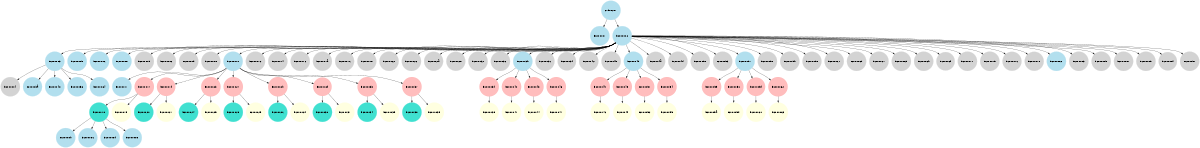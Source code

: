 digraph gpu_objects {
	rankdir=TB size="8,5"
	node [color=lightblue2 shape=circle style=filled]
	c1d00281 -> "5c000001"
	node [color=lightblue2 shape=circle style=filled]
	c1d00281 -> "5c000002"
	node [color=lightblue2 shape=circle style=filled]
	"5c000002" -> "5c000003"
	node [color=lightgrey shape=circle style=filled]
	"5c000003" -> "5c000004"
	node [color=lightblue2 shape=circle style=filled]
	"5c000003" -> "5c00003a"
	node [color=lightblue2 shape=circle style=filled]
	"5c000003" -> "5c000048"
	node [color=lightblue2 shape=circle style=filled]
	"5c000003" -> "5c000056"
	node [color=lightblue2 shape=circle style=filled]
	"5c000003" -> "5c000064"
	node [color=lightblue2 shape=circle style=filled]
	"5c000002" -> "5c000005"
	node [color=lightblue2 shape=circle style=filled]
	"5c000002" -> "5c000006"
	node [color=lightblue2 shape=circle style=filled]
	"5c000002" -> "5c000008"
	node [color=lightgrey shape=circle style=filled]
	"5c000002" -> "5c000009"
	node [color=lightgrey shape=circle style=filled]
	"5c000002" -> "5c00000c"
	node [color=lightgrey shape=circle style=filled]
	"5c000002" -> "5c00000d"
	node [color=lightgrey shape=circle style=filled]
	"5c000002" -> "5c00000e"
	node [color=lightblue2 shape=circle style=filled]
	"5c000002" -> "5c000010"
	node [color=lightblue2 shape=circle style=filled]
	"5c000010" -> "5c000011"
	node [color="#ff000042" shape=circle style=filled]
	"5c000010" -> "5c000017"
	node [color=turquoise shape=circle style=filled]
	"5c000017" -> "5c000018"
	node [color=lightblue2 shape=circle style=filled]
	"5c000018" -> "5c00008b"
	node [color=lightblue2 shape=circle style=filled]
	"5c000018" -> "5c00008c"
	node [color=lightblue2 shape=circle style=filled]
	"5c000018" -> "5c00008d"
	node [color=lightblue2 shape=circle style=filled]
	"5c000018" -> "5c00008e"
	node [color=lightyellow shape=circle style=filled]
	"5c000017" -> "5c000019"
	node [color="#ff000042" shape=circle style=filled]
	"5c000010" -> "5c00001f"
	node [color=turquoise shape=circle style=filled]
	"5c00001f" -> "5c000020"
	node [color=lightyellow shape=circle style=filled]
	"5c00001f" -> "5c000021"
	node [color="#ff000042" shape=circle style=filled]
	"5c000010" -> "5c000023"
	node [color=turquoise shape=circle style=filled]
	"5c000023" -> "5c000024"
	node [color=lightyellow shape=circle style=filled]
	"5c000023" -> "5c000025"
	node [color="#ff000042" shape=circle style=filled]
	"5c000010" -> "5c000027"
	node [color=turquoise shape=circle style=filled]
	"5c000027" -> "5c000028"
	node [color=lightyellow shape=circle style=filled]
	"5c000027" -> "5c000029"
	node [color="#ff000042" shape=circle style=filled]
	"5c000010" -> "5c00002b"
	node [color=turquoise shape=circle style=filled]
	"5c00002b" -> "5c00002c"
	node [color=lightyellow shape=circle style=filled]
	"5c00002b" -> "5c00002d"
	node [color="#ff000042" shape=circle style=filled]
	"5c000010" -> "5c00002f"
	node [color=turquoise shape=circle style=filled]
	"5c00002f" -> "5c000030"
	node [color=lightyellow shape=circle style=filled]
	"5c00002f" -> "5c000031"
	node [color="#ff000042" shape=circle style=filled]
	"5c000010" -> "5c000033"
	node [color=turquoise shape=circle style=filled]
	"5c000033" -> "5c000034"
	node [color=lightyellow shape=circle style=filled]
	"5c000033" -> "5c000035"
	node [color="#ff000042" shape=circle style=filled]
	"5c000010" -> "5c000037"
	node [color=turquoise shape=circle style=filled]
	"5c000037" -> "5c000038"
	node [color=lightyellow shape=circle style=filled]
	"5c000037" -> "5c000039"
	node [color=lightgrey shape=circle style=filled]
	"5c000002" -> "5c000012"
	node [color=lightgrey shape=circle style=filled]
	"5c000002" -> "5c000014"
	node [color=lightgrey shape=circle style=filled]
	"5c000002" -> "5c000016"
	node [color=lightgrey shape=circle style=filled]
	"5c000002" -> "5c00001a"
	node [color=lightgrey shape=circle style=filled]
	"5c000002" -> "5c00001c"
	node [color=lightgrey shape=circle style=filled]
	"5c000002" -> "5c00001e"
	node [color=lightgrey shape=circle style=filled]
	"5c000002" -> "5c000022"
	node [color=lightgrey shape=circle style=filled]
	"5c000002" -> "5c000026"
	node [color=lightgrey shape=circle style=filled]
	"5c000002" -> "5c00002a"
	node [color=lightgrey shape=circle style=filled]
	"5c000002" -> "5c00002e"
	node [color=lightgrey shape=circle style=filled]
	"5c000002" -> "5c000032"
	node [color=lightgrey shape=circle style=filled]
	"5c000002" -> "5c000036"
	node [color=lightblue2 shape=circle style=filled]
	"5c000002" -> "5c00003b"
	node [color="#ff000042" shape=circle style=filled]
	"5c00003b" -> "5c00003d"
	node [color=lightyellow shape=circle style=filled]
	"5c00003d" -> "5c00003e"
	node [color="#ff000042" shape=circle style=filled]
	"5c00003b" -> "5c000040"
	node [color=lightyellow shape=circle style=filled]
	"5c000040" -> "5c000041"
	node [color="#ff000042" shape=circle style=filled]
	"5c00003b" -> "5c000043"
	node [color=lightyellow shape=circle style=filled]
	"5c000043" -> "5c000044"
	node [color="#ff000042" shape=circle style=filled]
	"5c00003b" -> "5c000046"
	node [color=lightyellow shape=circle style=filled]
	"5c000046" -> "5c000047"
	node [color=lightgrey shape=circle style=filled]
	"5c000002" -> "5c00003c"
	node [color=lightgrey shape=circle style=filled]
	"5c000002" -> "5c00003f"
	node [color=lightgrey shape=circle style=filled]
	"5c000002" -> "5c000042"
	node [color=lightgrey shape=circle style=filled]
	"5c000002" -> "5c000045"
	node [color=lightblue2 shape=circle style=filled]
	"5c000002" -> "5c000049"
	node [color="#ff000042" shape=circle style=filled]
	"5c000049" -> "5c00004b"
	node [color=lightyellow shape=circle style=filled]
	"5c00004b" -> "5c00004c"
	node [color="#ff000042" shape=circle style=filled]
	"5c000049" -> "5c00004e"
	node [color=lightyellow shape=circle style=filled]
	"5c00004e" -> "5c00004f"
	node [color="#ff000042" shape=circle style=filled]
	"5c000049" -> "5c000051"
	node [color=lightyellow shape=circle style=filled]
	"5c000051" -> "5c000052"
	node [color="#ff000042" shape=circle style=filled]
	"5c000049" -> "5c000054"
	node [color=lightyellow shape=circle style=filled]
	"5c000054" -> "5c000055"
	node [color=lightgrey shape=circle style=filled]
	"5c000002" -> "5c00004a"
	node [color=lightgrey shape=circle style=filled]
	"5c000002" -> "5c00004d"
	node [color=lightgrey shape=circle style=filled]
	"5c000002" -> "5c000050"
	node [color=lightgrey shape=circle style=filled]
	"5c000002" -> "5c000053"
	node [color=lightblue2 shape=circle style=filled]
	"5c000002" -> "5c000057"
	node [color="#ff000042" shape=circle style=filled]
	"5c000057" -> "5c000059"
	node [color=lightyellow shape=circle style=filled]
	"5c000059" -> "5c00005a"
	node [color="#ff000042" shape=circle style=filled]
	"5c000057" -> "5c00005c"
	node [color=lightyellow shape=circle style=filled]
	"5c00005c" -> "5c00005d"
	node [color="#ff000042" shape=circle style=filled]
	"5c000057" -> "5c00005f"
	node [color=lightyellow shape=circle style=filled]
	"5c00005f" -> "5c000060"
	node [color="#ff000042" shape=circle style=filled]
	"5c000057" -> "5c000062"
	node [color=lightyellow shape=circle style=filled]
	"5c000062" -> "5c000063"
	node [color=lightgrey shape=circle style=filled]
	"5c000002" -> "5c000058"
	node [color=lightgrey shape=circle style=filled]
	"5c000002" -> "5c00005b"
	node [color=lightgrey shape=circle style=filled]
	"5c000002" -> "5c00005e"
	node [color=lightgrey shape=circle style=filled]
	"5c000002" -> "5c000061"
	node [color=lightgrey shape=circle style=filled]
	"5c000002" -> "5c000065"
	node [color=lightgrey shape=circle style=filled]
	"5c000002" -> "5c000067"
	node [color=lightgrey shape=circle style=filled]
	"5c000002" -> "5c000069"
	node [color=lightgrey shape=circle style=filled]
	"5c000002" -> "5c00006b"
	node [color=lightgrey shape=circle style=filled]
	"5c000002" -> "5c00006f"
	node [color=lightgrey shape=circle style=filled]
	"5c000002" -> "5c000071"
	node [color=lightgrey shape=circle style=filled]
	"5c000002" -> "5c000075"
	node [color=lightgrey shape=circle style=filled]
	"5c000002" -> "5c00007c"
	node [color=lightgrey shape=circle style=filled]
	"5c000002" -> "5c00007e"
	node [color=lightblue2 shape=circle style=filled]
	"5c000002" -> "5c000082"
	node [color=lightgrey shape=circle style=filled]
	"5c000002" -> "5c000083"
	node [color=lightgrey shape=circle style=filled]
	"5c000002" -> "5c000085"
	node [color=lightgrey shape=circle style=filled]
	"5c000002" -> "5c000087"
	node [color=lightgrey shape=circle style=filled]
	"5c000002" -> "5c000089"
	node [color=lightgrey shape=circle style=filled]
	"5c000002" -> "5c00008f"
	node [color=lightgrey shape=circle style=filled]
	"5c000002" -> "5c000091"
}
